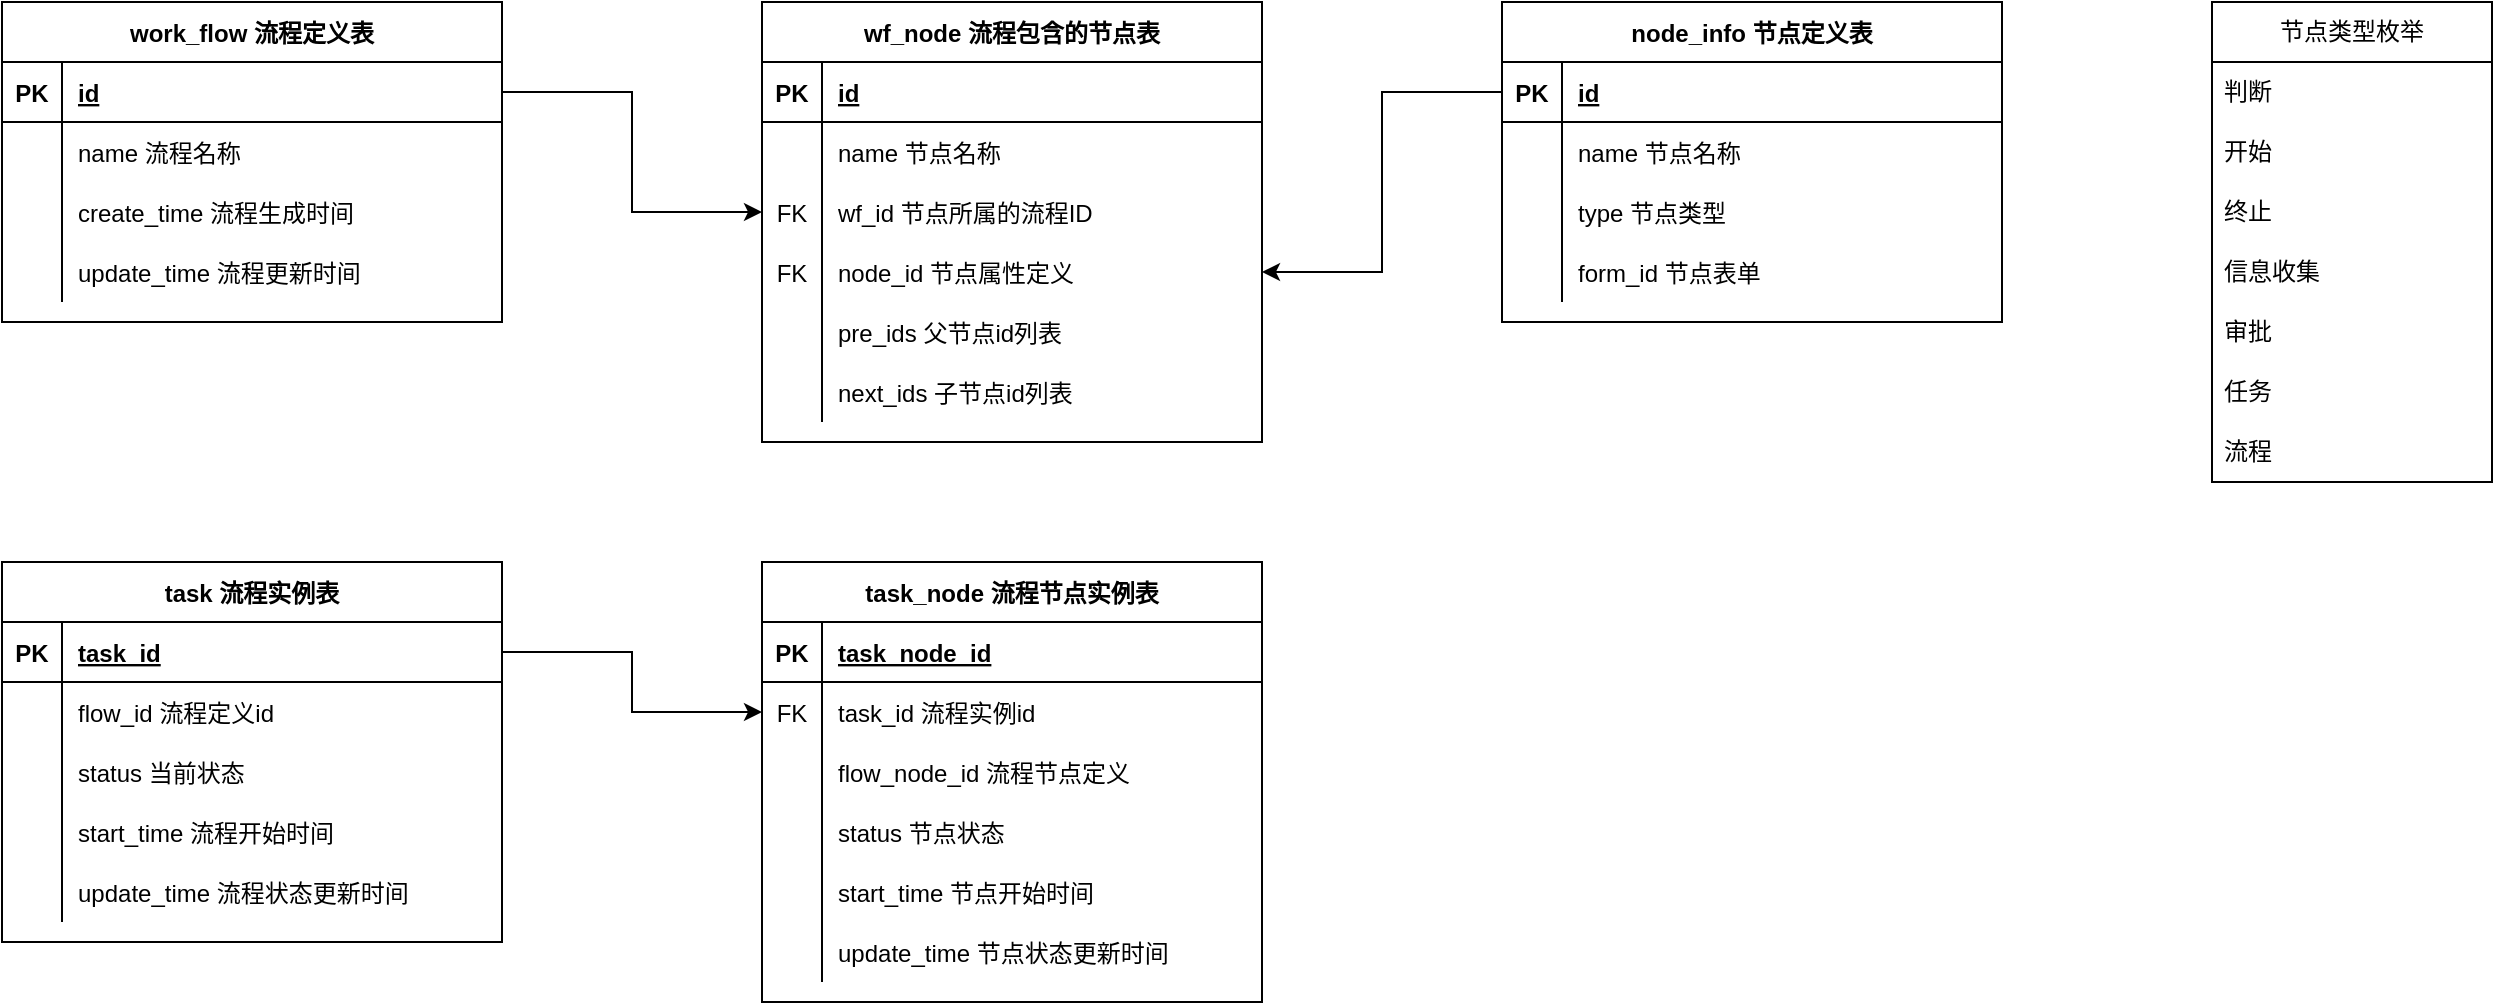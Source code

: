 <mxfile version="21.3.5" type="github">
  <diagram id="R2lEEEUBdFMjLlhIrx00" name="Page-1">
    <mxGraphModel dx="1063" dy="827" grid="1" gridSize="10" guides="1" tooltips="1" connect="1" arrows="1" fold="1" page="1" pageScale="1" pageWidth="850" pageHeight="1100" math="0" shadow="0" extFonts="Permanent Marker^https://fonts.googleapis.com/css?family=Permanent+Marker">
      <root>
        <mxCell id="0" />
        <mxCell id="1" parent="0" />
        <mxCell id="C-vyLk0tnHw3VtMMgP7b-23" value="work_flow 流程定义表" style="shape=table;startSize=30;container=1;collapsible=1;childLayout=tableLayout;fixedRows=1;rowLines=0;fontStyle=1;align=center;resizeLast=1;" parent="1" vertex="1">
          <mxGeometry x="30" y="40" width="250" height="160" as="geometry" />
        </mxCell>
        <mxCell id="C-vyLk0tnHw3VtMMgP7b-24" value="" style="shape=partialRectangle;collapsible=0;dropTarget=0;pointerEvents=0;fillColor=none;points=[[0,0.5],[1,0.5]];portConstraint=eastwest;top=0;left=0;right=0;bottom=1;" parent="C-vyLk0tnHw3VtMMgP7b-23" vertex="1">
          <mxGeometry y="30" width="250" height="30" as="geometry" />
        </mxCell>
        <mxCell id="C-vyLk0tnHw3VtMMgP7b-25" value="PK" style="shape=partialRectangle;overflow=hidden;connectable=0;fillColor=none;top=0;left=0;bottom=0;right=0;fontStyle=1;" parent="C-vyLk0tnHw3VtMMgP7b-24" vertex="1">
          <mxGeometry width="30" height="30" as="geometry">
            <mxRectangle width="30" height="30" as="alternateBounds" />
          </mxGeometry>
        </mxCell>
        <mxCell id="C-vyLk0tnHw3VtMMgP7b-26" value="id" style="shape=partialRectangle;overflow=hidden;connectable=0;fillColor=none;top=0;left=0;bottom=0;right=0;align=left;spacingLeft=6;fontStyle=5;" parent="C-vyLk0tnHw3VtMMgP7b-24" vertex="1">
          <mxGeometry x="30" width="220" height="30" as="geometry">
            <mxRectangle width="220" height="30" as="alternateBounds" />
          </mxGeometry>
        </mxCell>
        <mxCell id="C-vyLk0tnHw3VtMMgP7b-27" value="" style="shape=partialRectangle;collapsible=0;dropTarget=0;pointerEvents=0;fillColor=none;points=[[0,0.5],[1,0.5]];portConstraint=eastwest;top=0;left=0;right=0;bottom=0;" parent="C-vyLk0tnHw3VtMMgP7b-23" vertex="1">
          <mxGeometry y="60" width="250" height="30" as="geometry" />
        </mxCell>
        <mxCell id="C-vyLk0tnHw3VtMMgP7b-28" value="" style="shape=partialRectangle;overflow=hidden;connectable=0;fillColor=none;top=0;left=0;bottom=0;right=0;" parent="C-vyLk0tnHw3VtMMgP7b-27" vertex="1">
          <mxGeometry width="30" height="30" as="geometry">
            <mxRectangle width="30" height="30" as="alternateBounds" />
          </mxGeometry>
        </mxCell>
        <mxCell id="C-vyLk0tnHw3VtMMgP7b-29" value="name 流程名称" style="shape=partialRectangle;overflow=hidden;connectable=0;fillColor=none;top=0;left=0;bottom=0;right=0;align=left;spacingLeft=6;" parent="C-vyLk0tnHw3VtMMgP7b-27" vertex="1">
          <mxGeometry x="30" width="220" height="30" as="geometry">
            <mxRectangle width="220" height="30" as="alternateBounds" />
          </mxGeometry>
        </mxCell>
        <mxCell id="aDg-atfqZNvbi5JdGrfU-12" style="shape=partialRectangle;collapsible=0;dropTarget=0;pointerEvents=0;fillColor=none;points=[[0,0.5],[1,0.5]];portConstraint=eastwest;top=0;left=0;right=0;bottom=0;" vertex="1" parent="C-vyLk0tnHw3VtMMgP7b-23">
          <mxGeometry y="90" width="250" height="30" as="geometry" />
        </mxCell>
        <mxCell id="aDg-atfqZNvbi5JdGrfU-13" style="shape=partialRectangle;overflow=hidden;connectable=0;fillColor=none;top=0;left=0;bottom=0;right=0;" vertex="1" parent="aDg-atfqZNvbi5JdGrfU-12">
          <mxGeometry width="30" height="30" as="geometry">
            <mxRectangle width="30" height="30" as="alternateBounds" />
          </mxGeometry>
        </mxCell>
        <mxCell id="aDg-atfqZNvbi5JdGrfU-14" value="create_time 流程生成时间" style="shape=partialRectangle;overflow=hidden;connectable=0;fillColor=none;top=0;left=0;bottom=0;right=0;align=left;spacingLeft=6;" vertex="1" parent="aDg-atfqZNvbi5JdGrfU-12">
          <mxGeometry x="30" width="220" height="30" as="geometry">
            <mxRectangle width="220" height="30" as="alternateBounds" />
          </mxGeometry>
        </mxCell>
        <mxCell id="aDg-atfqZNvbi5JdGrfU-15" style="shape=partialRectangle;collapsible=0;dropTarget=0;pointerEvents=0;fillColor=none;points=[[0,0.5],[1,0.5]];portConstraint=eastwest;top=0;left=0;right=0;bottom=0;" vertex="1" parent="C-vyLk0tnHw3VtMMgP7b-23">
          <mxGeometry y="120" width="250" height="30" as="geometry" />
        </mxCell>
        <mxCell id="aDg-atfqZNvbi5JdGrfU-16" style="shape=partialRectangle;overflow=hidden;connectable=0;fillColor=none;top=0;left=0;bottom=0;right=0;" vertex="1" parent="aDg-atfqZNvbi5JdGrfU-15">
          <mxGeometry width="30" height="30" as="geometry">
            <mxRectangle width="30" height="30" as="alternateBounds" />
          </mxGeometry>
        </mxCell>
        <mxCell id="aDg-atfqZNvbi5JdGrfU-17" value="update_time 流程更新时间" style="shape=partialRectangle;overflow=hidden;connectable=0;fillColor=none;top=0;left=0;bottom=0;right=0;align=left;spacingLeft=6;" vertex="1" parent="aDg-atfqZNvbi5JdGrfU-15">
          <mxGeometry x="30" width="220" height="30" as="geometry">
            <mxRectangle width="220" height="30" as="alternateBounds" />
          </mxGeometry>
        </mxCell>
        <mxCell id="aDg-atfqZNvbi5JdGrfU-18" value="wf_node 流程包含的节点表" style="shape=table;startSize=30;container=1;collapsible=1;childLayout=tableLayout;fixedRows=1;rowLines=0;fontStyle=1;align=center;resizeLast=1;" vertex="1" parent="1">
          <mxGeometry x="410" y="40" width="250" height="220" as="geometry" />
        </mxCell>
        <mxCell id="aDg-atfqZNvbi5JdGrfU-19" value="" style="shape=partialRectangle;collapsible=0;dropTarget=0;pointerEvents=0;fillColor=none;points=[[0,0.5],[1,0.5]];portConstraint=eastwest;top=0;left=0;right=0;bottom=1;" vertex="1" parent="aDg-atfqZNvbi5JdGrfU-18">
          <mxGeometry y="30" width="250" height="30" as="geometry" />
        </mxCell>
        <mxCell id="aDg-atfqZNvbi5JdGrfU-20" value="PK" style="shape=partialRectangle;overflow=hidden;connectable=0;fillColor=none;top=0;left=0;bottom=0;right=0;fontStyle=1;" vertex="1" parent="aDg-atfqZNvbi5JdGrfU-19">
          <mxGeometry width="30" height="30" as="geometry">
            <mxRectangle width="30" height="30" as="alternateBounds" />
          </mxGeometry>
        </mxCell>
        <mxCell id="aDg-atfqZNvbi5JdGrfU-21" value="id" style="shape=partialRectangle;overflow=hidden;connectable=0;fillColor=none;top=0;left=0;bottom=0;right=0;align=left;spacingLeft=6;fontStyle=5;" vertex="1" parent="aDg-atfqZNvbi5JdGrfU-19">
          <mxGeometry x="30" width="220" height="30" as="geometry">
            <mxRectangle width="220" height="30" as="alternateBounds" />
          </mxGeometry>
        </mxCell>
        <mxCell id="aDg-atfqZNvbi5JdGrfU-22" value="" style="shape=partialRectangle;collapsible=0;dropTarget=0;pointerEvents=0;fillColor=none;points=[[0,0.5],[1,0.5]];portConstraint=eastwest;top=0;left=0;right=0;bottom=0;" vertex="1" parent="aDg-atfqZNvbi5JdGrfU-18">
          <mxGeometry y="60" width="250" height="30" as="geometry" />
        </mxCell>
        <mxCell id="aDg-atfqZNvbi5JdGrfU-23" value="" style="shape=partialRectangle;overflow=hidden;connectable=0;fillColor=none;top=0;left=0;bottom=0;right=0;" vertex="1" parent="aDg-atfqZNvbi5JdGrfU-22">
          <mxGeometry width="30" height="30" as="geometry">
            <mxRectangle width="30" height="30" as="alternateBounds" />
          </mxGeometry>
        </mxCell>
        <mxCell id="aDg-atfqZNvbi5JdGrfU-24" value="name 节点名称" style="shape=partialRectangle;overflow=hidden;connectable=0;fillColor=none;top=0;left=0;bottom=0;right=0;align=left;spacingLeft=6;" vertex="1" parent="aDg-atfqZNvbi5JdGrfU-22">
          <mxGeometry x="30" width="220" height="30" as="geometry">
            <mxRectangle width="220" height="30" as="alternateBounds" />
          </mxGeometry>
        </mxCell>
        <mxCell id="aDg-atfqZNvbi5JdGrfU-25" style="shape=partialRectangle;collapsible=0;dropTarget=0;pointerEvents=0;fillColor=none;points=[[0,0.5],[1,0.5]];portConstraint=eastwest;top=0;left=0;right=0;bottom=0;" vertex="1" parent="aDg-atfqZNvbi5JdGrfU-18">
          <mxGeometry y="90" width="250" height="30" as="geometry" />
        </mxCell>
        <mxCell id="aDg-atfqZNvbi5JdGrfU-26" value="FK" style="shape=partialRectangle;overflow=hidden;connectable=0;fillColor=none;top=0;left=0;bottom=0;right=0;" vertex="1" parent="aDg-atfqZNvbi5JdGrfU-25">
          <mxGeometry width="30" height="30" as="geometry">
            <mxRectangle width="30" height="30" as="alternateBounds" />
          </mxGeometry>
        </mxCell>
        <mxCell id="aDg-atfqZNvbi5JdGrfU-27" value="wf_id 节点所属的流程ID" style="shape=partialRectangle;overflow=hidden;connectable=0;fillColor=none;top=0;left=0;bottom=0;right=0;align=left;spacingLeft=6;" vertex="1" parent="aDg-atfqZNvbi5JdGrfU-25">
          <mxGeometry x="30" width="220" height="30" as="geometry">
            <mxRectangle width="220" height="30" as="alternateBounds" />
          </mxGeometry>
        </mxCell>
        <mxCell id="aDg-atfqZNvbi5JdGrfU-28" style="shape=partialRectangle;collapsible=0;dropTarget=0;pointerEvents=0;fillColor=none;points=[[0,0.5],[1,0.5]];portConstraint=eastwest;top=0;left=0;right=0;bottom=0;" vertex="1" parent="aDg-atfqZNvbi5JdGrfU-18">
          <mxGeometry y="120" width="250" height="30" as="geometry" />
        </mxCell>
        <mxCell id="aDg-atfqZNvbi5JdGrfU-29" value="FK" style="shape=partialRectangle;overflow=hidden;connectable=0;fillColor=none;top=0;left=0;bottom=0;right=0;" vertex="1" parent="aDg-atfqZNvbi5JdGrfU-28">
          <mxGeometry width="30" height="30" as="geometry">
            <mxRectangle width="30" height="30" as="alternateBounds" />
          </mxGeometry>
        </mxCell>
        <mxCell id="aDg-atfqZNvbi5JdGrfU-30" value="node_id 节点属性定义" style="shape=partialRectangle;overflow=hidden;connectable=0;fillColor=none;top=0;left=0;bottom=0;right=0;align=left;spacingLeft=6;" vertex="1" parent="aDg-atfqZNvbi5JdGrfU-28">
          <mxGeometry x="30" width="220" height="30" as="geometry">
            <mxRectangle width="220" height="30" as="alternateBounds" />
          </mxGeometry>
        </mxCell>
        <mxCell id="aDg-atfqZNvbi5JdGrfU-76" style="shape=partialRectangle;collapsible=0;dropTarget=0;pointerEvents=0;fillColor=none;points=[[0,0.5],[1,0.5]];portConstraint=eastwest;top=0;left=0;right=0;bottom=0;" vertex="1" parent="aDg-atfqZNvbi5JdGrfU-18">
          <mxGeometry y="150" width="250" height="30" as="geometry" />
        </mxCell>
        <mxCell id="aDg-atfqZNvbi5JdGrfU-77" style="shape=partialRectangle;overflow=hidden;connectable=0;fillColor=none;top=0;left=0;bottom=0;right=0;" vertex="1" parent="aDg-atfqZNvbi5JdGrfU-76">
          <mxGeometry width="30" height="30" as="geometry">
            <mxRectangle width="30" height="30" as="alternateBounds" />
          </mxGeometry>
        </mxCell>
        <mxCell id="aDg-atfqZNvbi5JdGrfU-78" value="pre_ids 父节点id列表" style="shape=partialRectangle;overflow=hidden;connectable=0;fillColor=none;top=0;left=0;bottom=0;right=0;align=left;spacingLeft=6;" vertex="1" parent="aDg-atfqZNvbi5JdGrfU-76">
          <mxGeometry x="30" width="220" height="30" as="geometry">
            <mxRectangle width="220" height="30" as="alternateBounds" />
          </mxGeometry>
        </mxCell>
        <mxCell id="aDg-atfqZNvbi5JdGrfU-72" style="shape=partialRectangle;collapsible=0;dropTarget=0;pointerEvents=0;fillColor=none;points=[[0,0.5],[1,0.5]];portConstraint=eastwest;top=0;left=0;right=0;bottom=0;" vertex="1" parent="aDg-atfqZNvbi5JdGrfU-18">
          <mxGeometry y="180" width="250" height="30" as="geometry" />
        </mxCell>
        <mxCell id="aDg-atfqZNvbi5JdGrfU-73" style="shape=partialRectangle;overflow=hidden;connectable=0;fillColor=none;top=0;left=0;bottom=0;right=0;" vertex="1" parent="aDg-atfqZNvbi5JdGrfU-72">
          <mxGeometry width="30" height="30" as="geometry">
            <mxRectangle width="30" height="30" as="alternateBounds" />
          </mxGeometry>
        </mxCell>
        <mxCell id="aDg-atfqZNvbi5JdGrfU-74" value="next_ids 子节点id列表" style="shape=partialRectangle;overflow=hidden;connectable=0;fillColor=none;top=0;left=0;bottom=0;right=0;align=left;spacingLeft=6;" vertex="1" parent="aDg-atfqZNvbi5JdGrfU-72">
          <mxGeometry x="30" width="220" height="30" as="geometry">
            <mxRectangle width="220" height="30" as="alternateBounds" />
          </mxGeometry>
        </mxCell>
        <mxCell id="aDg-atfqZNvbi5JdGrfU-34" value="node_info 节点定义表" style="shape=table;startSize=30;container=1;collapsible=1;childLayout=tableLayout;fixedRows=1;rowLines=0;fontStyle=1;align=center;resizeLast=1;" vertex="1" parent="1">
          <mxGeometry x="780" y="40" width="250" height="160" as="geometry" />
        </mxCell>
        <mxCell id="aDg-atfqZNvbi5JdGrfU-35" value="" style="shape=partialRectangle;collapsible=0;dropTarget=0;pointerEvents=0;fillColor=none;points=[[0,0.5],[1,0.5]];portConstraint=eastwest;top=0;left=0;right=0;bottom=1;" vertex="1" parent="aDg-atfqZNvbi5JdGrfU-34">
          <mxGeometry y="30" width="250" height="30" as="geometry" />
        </mxCell>
        <mxCell id="aDg-atfqZNvbi5JdGrfU-36" value="PK" style="shape=partialRectangle;overflow=hidden;connectable=0;fillColor=none;top=0;left=0;bottom=0;right=0;fontStyle=1;" vertex="1" parent="aDg-atfqZNvbi5JdGrfU-35">
          <mxGeometry width="30" height="30" as="geometry">
            <mxRectangle width="30" height="30" as="alternateBounds" />
          </mxGeometry>
        </mxCell>
        <mxCell id="aDg-atfqZNvbi5JdGrfU-37" value="id" style="shape=partialRectangle;overflow=hidden;connectable=0;fillColor=none;top=0;left=0;bottom=0;right=0;align=left;spacingLeft=6;fontStyle=5;" vertex="1" parent="aDg-atfqZNvbi5JdGrfU-35">
          <mxGeometry x="30" width="220" height="30" as="geometry">
            <mxRectangle width="220" height="30" as="alternateBounds" />
          </mxGeometry>
        </mxCell>
        <mxCell id="aDg-atfqZNvbi5JdGrfU-38" value="" style="shape=partialRectangle;collapsible=0;dropTarget=0;pointerEvents=0;fillColor=none;points=[[0,0.5],[1,0.5]];portConstraint=eastwest;top=0;left=0;right=0;bottom=0;" vertex="1" parent="aDg-atfqZNvbi5JdGrfU-34">
          <mxGeometry y="60" width="250" height="30" as="geometry" />
        </mxCell>
        <mxCell id="aDg-atfqZNvbi5JdGrfU-39" value="" style="shape=partialRectangle;overflow=hidden;connectable=0;fillColor=none;top=0;left=0;bottom=0;right=0;" vertex="1" parent="aDg-atfqZNvbi5JdGrfU-38">
          <mxGeometry width="30" height="30" as="geometry">
            <mxRectangle width="30" height="30" as="alternateBounds" />
          </mxGeometry>
        </mxCell>
        <mxCell id="aDg-atfqZNvbi5JdGrfU-40" value="name 节点名称" style="shape=partialRectangle;overflow=hidden;connectable=0;fillColor=none;top=0;left=0;bottom=0;right=0;align=left;spacingLeft=6;" vertex="1" parent="aDg-atfqZNvbi5JdGrfU-38">
          <mxGeometry x="30" width="220" height="30" as="geometry">
            <mxRectangle width="220" height="30" as="alternateBounds" />
          </mxGeometry>
        </mxCell>
        <mxCell id="aDg-atfqZNvbi5JdGrfU-41" style="shape=partialRectangle;collapsible=0;dropTarget=0;pointerEvents=0;fillColor=none;points=[[0,0.5],[1,0.5]];portConstraint=eastwest;top=0;left=0;right=0;bottom=0;" vertex="1" parent="aDg-atfqZNvbi5JdGrfU-34">
          <mxGeometry y="90" width="250" height="30" as="geometry" />
        </mxCell>
        <mxCell id="aDg-atfqZNvbi5JdGrfU-42" style="shape=partialRectangle;overflow=hidden;connectable=0;fillColor=none;top=0;left=0;bottom=0;right=0;" vertex="1" parent="aDg-atfqZNvbi5JdGrfU-41">
          <mxGeometry width="30" height="30" as="geometry">
            <mxRectangle width="30" height="30" as="alternateBounds" />
          </mxGeometry>
        </mxCell>
        <mxCell id="aDg-atfqZNvbi5JdGrfU-43" value="type 节点类型" style="shape=partialRectangle;overflow=hidden;connectable=0;fillColor=none;top=0;left=0;bottom=0;right=0;align=left;spacingLeft=6;" vertex="1" parent="aDg-atfqZNvbi5JdGrfU-41">
          <mxGeometry x="30" width="220" height="30" as="geometry">
            <mxRectangle width="220" height="30" as="alternateBounds" />
          </mxGeometry>
        </mxCell>
        <mxCell id="aDg-atfqZNvbi5JdGrfU-44" style="shape=partialRectangle;collapsible=0;dropTarget=0;pointerEvents=0;fillColor=none;points=[[0,0.5],[1,0.5]];portConstraint=eastwest;top=0;left=0;right=0;bottom=0;" vertex="1" parent="aDg-atfqZNvbi5JdGrfU-34">
          <mxGeometry y="120" width="250" height="30" as="geometry" />
        </mxCell>
        <mxCell id="aDg-atfqZNvbi5JdGrfU-45" style="shape=partialRectangle;overflow=hidden;connectable=0;fillColor=none;top=0;left=0;bottom=0;right=0;" vertex="1" parent="aDg-atfqZNvbi5JdGrfU-44">
          <mxGeometry width="30" height="30" as="geometry">
            <mxRectangle width="30" height="30" as="alternateBounds" />
          </mxGeometry>
        </mxCell>
        <mxCell id="aDg-atfqZNvbi5JdGrfU-46" value="form_id 节点表单" style="shape=partialRectangle;overflow=hidden;connectable=0;fillColor=none;top=0;left=0;bottom=0;right=0;align=left;spacingLeft=6;" vertex="1" parent="aDg-atfqZNvbi5JdGrfU-44">
          <mxGeometry x="30" width="220" height="30" as="geometry">
            <mxRectangle width="220" height="30" as="alternateBounds" />
          </mxGeometry>
        </mxCell>
        <mxCell id="aDg-atfqZNvbi5JdGrfU-50" style="edgeStyle=orthogonalEdgeStyle;rounded=0;orthogonalLoop=1;jettySize=auto;html=1;" edge="1" parent="1" source="C-vyLk0tnHw3VtMMgP7b-24" target="aDg-atfqZNvbi5JdGrfU-25">
          <mxGeometry relative="1" as="geometry" />
        </mxCell>
        <mxCell id="aDg-atfqZNvbi5JdGrfU-51" style="edgeStyle=orthogonalEdgeStyle;rounded=0;orthogonalLoop=1;jettySize=auto;html=1;" edge="1" parent="1" source="aDg-atfqZNvbi5JdGrfU-35" target="aDg-atfqZNvbi5JdGrfU-28">
          <mxGeometry relative="1" as="geometry" />
        </mxCell>
        <mxCell id="aDg-atfqZNvbi5JdGrfU-65" value="节点类型枚举" style="swimlane;fontStyle=0;childLayout=stackLayout;horizontal=1;startSize=30;horizontalStack=0;resizeParent=1;resizeParentMax=0;resizeLast=0;collapsible=1;marginBottom=0;whiteSpace=wrap;html=1;" vertex="1" parent="1">
          <mxGeometry x="1135" y="40" width="140" height="240" as="geometry" />
        </mxCell>
        <mxCell id="aDg-atfqZNvbi5JdGrfU-66" value="判断" style="text;strokeColor=none;fillColor=none;align=left;verticalAlign=middle;spacingLeft=4;spacingRight=4;overflow=hidden;points=[[0,0.5],[1,0.5]];portConstraint=eastwest;rotatable=0;whiteSpace=wrap;html=1;" vertex="1" parent="aDg-atfqZNvbi5JdGrfU-65">
          <mxGeometry y="30" width="140" height="30" as="geometry" />
        </mxCell>
        <mxCell id="aDg-atfqZNvbi5JdGrfU-67" value="开始" style="text;strokeColor=none;fillColor=none;align=left;verticalAlign=middle;spacingLeft=4;spacingRight=4;overflow=hidden;points=[[0,0.5],[1,0.5]];portConstraint=eastwest;rotatable=0;whiteSpace=wrap;html=1;" vertex="1" parent="aDg-atfqZNvbi5JdGrfU-65">
          <mxGeometry y="60" width="140" height="30" as="geometry" />
        </mxCell>
        <mxCell id="aDg-atfqZNvbi5JdGrfU-68" value="终止" style="text;strokeColor=none;fillColor=none;align=left;verticalAlign=middle;spacingLeft=4;spacingRight=4;overflow=hidden;points=[[0,0.5],[1,0.5]];portConstraint=eastwest;rotatable=0;whiteSpace=wrap;html=1;" vertex="1" parent="aDg-atfqZNvbi5JdGrfU-65">
          <mxGeometry y="90" width="140" height="30" as="geometry" />
        </mxCell>
        <mxCell id="aDg-atfqZNvbi5JdGrfU-69" value="信息收集" style="text;strokeColor=none;fillColor=none;align=left;verticalAlign=middle;spacingLeft=4;spacingRight=4;overflow=hidden;points=[[0,0.5],[1,0.5]];portConstraint=eastwest;rotatable=0;whiteSpace=wrap;html=1;" vertex="1" parent="aDg-atfqZNvbi5JdGrfU-65">
          <mxGeometry y="120" width="140" height="30" as="geometry" />
        </mxCell>
        <mxCell id="aDg-atfqZNvbi5JdGrfU-70" value="审批" style="text;strokeColor=none;fillColor=none;align=left;verticalAlign=middle;spacingLeft=4;spacingRight=4;overflow=hidden;points=[[0,0.5],[1,0.5]];portConstraint=eastwest;rotatable=0;whiteSpace=wrap;html=1;" vertex="1" parent="aDg-atfqZNvbi5JdGrfU-65">
          <mxGeometry y="150" width="140" height="30" as="geometry" />
        </mxCell>
        <mxCell id="aDg-atfqZNvbi5JdGrfU-71" value="任务" style="text;strokeColor=none;fillColor=none;align=left;verticalAlign=middle;spacingLeft=4;spacingRight=4;overflow=hidden;points=[[0,0.5],[1,0.5]];portConstraint=eastwest;rotatable=0;whiteSpace=wrap;html=1;" vertex="1" parent="aDg-atfqZNvbi5JdGrfU-65">
          <mxGeometry y="180" width="140" height="30" as="geometry" />
        </mxCell>
        <mxCell id="aDg-atfqZNvbi5JdGrfU-75" value="流程" style="text;strokeColor=none;fillColor=none;align=left;verticalAlign=middle;spacingLeft=4;spacingRight=4;overflow=hidden;points=[[0,0.5],[1,0.5]];portConstraint=eastwest;rotatable=0;whiteSpace=wrap;html=1;" vertex="1" parent="aDg-atfqZNvbi5JdGrfU-65">
          <mxGeometry y="210" width="140" height="30" as="geometry" />
        </mxCell>
        <mxCell id="aDg-atfqZNvbi5JdGrfU-79" value="task 流程实例表" style="shape=table;startSize=30;container=1;collapsible=1;childLayout=tableLayout;fixedRows=1;rowLines=0;fontStyle=1;align=center;resizeLast=1;" vertex="1" parent="1">
          <mxGeometry x="30" y="320" width="250" height="190" as="geometry" />
        </mxCell>
        <mxCell id="aDg-atfqZNvbi5JdGrfU-80" value="" style="shape=partialRectangle;collapsible=0;dropTarget=0;pointerEvents=0;fillColor=none;points=[[0,0.5],[1,0.5]];portConstraint=eastwest;top=0;left=0;right=0;bottom=1;" vertex="1" parent="aDg-atfqZNvbi5JdGrfU-79">
          <mxGeometry y="30" width="250" height="30" as="geometry" />
        </mxCell>
        <mxCell id="aDg-atfqZNvbi5JdGrfU-81" value="PK" style="shape=partialRectangle;overflow=hidden;connectable=0;fillColor=none;top=0;left=0;bottom=0;right=0;fontStyle=1;" vertex="1" parent="aDg-atfqZNvbi5JdGrfU-80">
          <mxGeometry width="30" height="30" as="geometry">
            <mxRectangle width="30" height="30" as="alternateBounds" />
          </mxGeometry>
        </mxCell>
        <mxCell id="aDg-atfqZNvbi5JdGrfU-82" value="task_id" style="shape=partialRectangle;overflow=hidden;connectable=0;fillColor=none;top=0;left=0;bottom=0;right=0;align=left;spacingLeft=6;fontStyle=5;" vertex="1" parent="aDg-atfqZNvbi5JdGrfU-80">
          <mxGeometry x="30" width="220" height="30" as="geometry">
            <mxRectangle width="220" height="30" as="alternateBounds" />
          </mxGeometry>
        </mxCell>
        <mxCell id="aDg-atfqZNvbi5JdGrfU-83" value="" style="shape=partialRectangle;collapsible=0;dropTarget=0;pointerEvents=0;fillColor=none;points=[[0,0.5],[1,0.5]];portConstraint=eastwest;top=0;left=0;right=0;bottom=0;" vertex="1" parent="aDg-atfqZNvbi5JdGrfU-79">
          <mxGeometry y="60" width="250" height="30" as="geometry" />
        </mxCell>
        <mxCell id="aDg-atfqZNvbi5JdGrfU-84" value="" style="shape=partialRectangle;overflow=hidden;connectable=0;fillColor=none;top=0;left=0;bottom=0;right=0;" vertex="1" parent="aDg-atfqZNvbi5JdGrfU-83">
          <mxGeometry width="30" height="30" as="geometry">
            <mxRectangle width="30" height="30" as="alternateBounds" />
          </mxGeometry>
        </mxCell>
        <mxCell id="aDg-atfqZNvbi5JdGrfU-85" value="flow_id 流程定义id" style="shape=partialRectangle;overflow=hidden;connectable=0;fillColor=none;top=0;left=0;bottom=0;right=0;align=left;spacingLeft=6;" vertex="1" parent="aDg-atfqZNvbi5JdGrfU-83">
          <mxGeometry x="30" width="220" height="30" as="geometry">
            <mxRectangle width="220" height="30" as="alternateBounds" />
          </mxGeometry>
        </mxCell>
        <mxCell id="aDg-atfqZNvbi5JdGrfU-92" style="shape=partialRectangle;collapsible=0;dropTarget=0;pointerEvents=0;fillColor=none;points=[[0,0.5],[1,0.5]];portConstraint=eastwest;top=0;left=0;right=0;bottom=0;" vertex="1" parent="aDg-atfqZNvbi5JdGrfU-79">
          <mxGeometry y="90" width="250" height="30" as="geometry" />
        </mxCell>
        <mxCell id="aDg-atfqZNvbi5JdGrfU-93" style="shape=partialRectangle;overflow=hidden;connectable=0;fillColor=none;top=0;left=0;bottom=0;right=0;" vertex="1" parent="aDg-atfqZNvbi5JdGrfU-92">
          <mxGeometry width="30" height="30" as="geometry">
            <mxRectangle width="30" height="30" as="alternateBounds" />
          </mxGeometry>
        </mxCell>
        <mxCell id="aDg-atfqZNvbi5JdGrfU-94" value="status 当前状态" style="shape=partialRectangle;overflow=hidden;connectable=0;fillColor=none;top=0;left=0;bottom=0;right=0;align=left;spacingLeft=6;" vertex="1" parent="aDg-atfqZNvbi5JdGrfU-92">
          <mxGeometry x="30" width="220" height="30" as="geometry">
            <mxRectangle width="220" height="30" as="alternateBounds" />
          </mxGeometry>
        </mxCell>
        <mxCell id="aDg-atfqZNvbi5JdGrfU-86" style="shape=partialRectangle;collapsible=0;dropTarget=0;pointerEvents=0;fillColor=none;points=[[0,0.5],[1,0.5]];portConstraint=eastwest;top=0;left=0;right=0;bottom=0;" vertex="1" parent="aDg-atfqZNvbi5JdGrfU-79">
          <mxGeometry y="120" width="250" height="30" as="geometry" />
        </mxCell>
        <mxCell id="aDg-atfqZNvbi5JdGrfU-87" style="shape=partialRectangle;overflow=hidden;connectable=0;fillColor=none;top=0;left=0;bottom=0;right=0;" vertex="1" parent="aDg-atfqZNvbi5JdGrfU-86">
          <mxGeometry width="30" height="30" as="geometry">
            <mxRectangle width="30" height="30" as="alternateBounds" />
          </mxGeometry>
        </mxCell>
        <mxCell id="aDg-atfqZNvbi5JdGrfU-88" value="start_time 流程开始时间" style="shape=partialRectangle;overflow=hidden;connectable=0;fillColor=none;top=0;left=0;bottom=0;right=0;align=left;spacingLeft=6;" vertex="1" parent="aDg-atfqZNvbi5JdGrfU-86">
          <mxGeometry x="30" width="220" height="30" as="geometry">
            <mxRectangle width="220" height="30" as="alternateBounds" />
          </mxGeometry>
        </mxCell>
        <mxCell id="aDg-atfqZNvbi5JdGrfU-89" style="shape=partialRectangle;collapsible=0;dropTarget=0;pointerEvents=0;fillColor=none;points=[[0,0.5],[1,0.5]];portConstraint=eastwest;top=0;left=0;right=0;bottom=0;" vertex="1" parent="aDg-atfqZNvbi5JdGrfU-79">
          <mxGeometry y="150" width="250" height="30" as="geometry" />
        </mxCell>
        <mxCell id="aDg-atfqZNvbi5JdGrfU-90" style="shape=partialRectangle;overflow=hidden;connectable=0;fillColor=none;top=0;left=0;bottom=0;right=0;" vertex="1" parent="aDg-atfqZNvbi5JdGrfU-89">
          <mxGeometry width="30" height="30" as="geometry">
            <mxRectangle width="30" height="30" as="alternateBounds" />
          </mxGeometry>
        </mxCell>
        <mxCell id="aDg-atfqZNvbi5JdGrfU-91" value="update_time 流程状态更新时间" style="shape=partialRectangle;overflow=hidden;connectable=0;fillColor=none;top=0;left=0;bottom=0;right=0;align=left;spacingLeft=6;" vertex="1" parent="aDg-atfqZNvbi5JdGrfU-89">
          <mxGeometry x="30" width="220" height="30" as="geometry">
            <mxRectangle width="220" height="30" as="alternateBounds" />
          </mxGeometry>
        </mxCell>
        <mxCell id="aDg-atfqZNvbi5JdGrfU-95" value="task_node 流程节点实例表" style="shape=table;startSize=30;container=1;collapsible=1;childLayout=tableLayout;fixedRows=1;rowLines=0;fontStyle=1;align=center;resizeLast=1;" vertex="1" parent="1">
          <mxGeometry x="410" y="320" width="250" height="220" as="geometry" />
        </mxCell>
        <mxCell id="aDg-atfqZNvbi5JdGrfU-96" value="" style="shape=partialRectangle;collapsible=0;dropTarget=0;pointerEvents=0;fillColor=none;points=[[0,0.5],[1,0.5]];portConstraint=eastwest;top=0;left=0;right=0;bottom=1;" vertex="1" parent="aDg-atfqZNvbi5JdGrfU-95">
          <mxGeometry y="30" width="250" height="30" as="geometry" />
        </mxCell>
        <mxCell id="aDg-atfqZNvbi5JdGrfU-97" value="PK" style="shape=partialRectangle;overflow=hidden;connectable=0;fillColor=none;top=0;left=0;bottom=0;right=0;fontStyle=1;" vertex="1" parent="aDg-atfqZNvbi5JdGrfU-96">
          <mxGeometry width="30" height="30" as="geometry">
            <mxRectangle width="30" height="30" as="alternateBounds" />
          </mxGeometry>
        </mxCell>
        <mxCell id="aDg-atfqZNvbi5JdGrfU-98" value="task_node_id" style="shape=partialRectangle;overflow=hidden;connectable=0;fillColor=none;top=0;left=0;bottom=0;right=0;align=left;spacingLeft=6;fontStyle=5;" vertex="1" parent="aDg-atfqZNvbi5JdGrfU-96">
          <mxGeometry x="30" width="220" height="30" as="geometry">
            <mxRectangle width="220" height="30" as="alternateBounds" />
          </mxGeometry>
        </mxCell>
        <mxCell id="aDg-atfqZNvbi5JdGrfU-114" style="shape=partialRectangle;collapsible=0;dropTarget=0;pointerEvents=0;fillColor=none;points=[[0,0.5],[1,0.5]];portConstraint=eastwest;top=0;left=0;right=0;bottom=0;" vertex="1" parent="aDg-atfqZNvbi5JdGrfU-95">
          <mxGeometry y="60" width="250" height="30" as="geometry" />
        </mxCell>
        <mxCell id="aDg-atfqZNvbi5JdGrfU-115" value="FK" style="shape=partialRectangle;overflow=hidden;connectable=0;fillColor=none;top=0;left=0;bottom=0;right=0;" vertex="1" parent="aDg-atfqZNvbi5JdGrfU-114">
          <mxGeometry width="30" height="30" as="geometry">
            <mxRectangle width="30" height="30" as="alternateBounds" />
          </mxGeometry>
        </mxCell>
        <mxCell id="aDg-atfqZNvbi5JdGrfU-116" value="task_id 流程实例id" style="shape=partialRectangle;overflow=hidden;connectable=0;fillColor=none;top=0;left=0;bottom=0;right=0;align=left;spacingLeft=6;" vertex="1" parent="aDg-atfqZNvbi5JdGrfU-114">
          <mxGeometry x="30" width="220" height="30" as="geometry">
            <mxRectangle width="220" height="30" as="alternateBounds" />
          </mxGeometry>
        </mxCell>
        <mxCell id="aDg-atfqZNvbi5JdGrfU-99" value="" style="shape=partialRectangle;collapsible=0;dropTarget=0;pointerEvents=0;fillColor=none;points=[[0,0.5],[1,0.5]];portConstraint=eastwest;top=0;left=0;right=0;bottom=0;" vertex="1" parent="aDg-atfqZNvbi5JdGrfU-95">
          <mxGeometry y="90" width="250" height="30" as="geometry" />
        </mxCell>
        <mxCell id="aDg-atfqZNvbi5JdGrfU-100" value="" style="shape=partialRectangle;overflow=hidden;connectable=0;fillColor=none;top=0;left=0;bottom=0;right=0;" vertex="1" parent="aDg-atfqZNvbi5JdGrfU-99">
          <mxGeometry width="30" height="30" as="geometry">
            <mxRectangle width="30" height="30" as="alternateBounds" />
          </mxGeometry>
        </mxCell>
        <mxCell id="aDg-atfqZNvbi5JdGrfU-101" value="flow_node_id 流程节点定义" style="shape=partialRectangle;overflow=hidden;connectable=0;fillColor=none;top=0;left=0;bottom=0;right=0;align=left;spacingLeft=6;" vertex="1" parent="aDg-atfqZNvbi5JdGrfU-99">
          <mxGeometry x="30" width="220" height="30" as="geometry">
            <mxRectangle width="220" height="30" as="alternateBounds" />
          </mxGeometry>
        </mxCell>
        <mxCell id="aDg-atfqZNvbi5JdGrfU-102" style="shape=partialRectangle;collapsible=0;dropTarget=0;pointerEvents=0;fillColor=none;points=[[0,0.5],[1,0.5]];portConstraint=eastwest;top=0;left=0;right=0;bottom=0;" vertex="1" parent="aDg-atfqZNvbi5JdGrfU-95">
          <mxGeometry y="120" width="250" height="30" as="geometry" />
        </mxCell>
        <mxCell id="aDg-atfqZNvbi5JdGrfU-103" value="" style="shape=partialRectangle;overflow=hidden;connectable=0;fillColor=none;top=0;left=0;bottom=0;right=0;" vertex="1" parent="aDg-atfqZNvbi5JdGrfU-102">
          <mxGeometry width="30" height="30" as="geometry">
            <mxRectangle width="30" height="30" as="alternateBounds" />
          </mxGeometry>
        </mxCell>
        <mxCell id="aDg-atfqZNvbi5JdGrfU-104" value="status 节点状态" style="shape=partialRectangle;overflow=hidden;connectable=0;fillColor=none;top=0;left=0;bottom=0;right=0;align=left;spacingLeft=6;" vertex="1" parent="aDg-atfqZNvbi5JdGrfU-102">
          <mxGeometry x="30" width="220" height="30" as="geometry">
            <mxRectangle width="220" height="30" as="alternateBounds" />
          </mxGeometry>
        </mxCell>
        <mxCell id="aDg-atfqZNvbi5JdGrfU-105" style="shape=partialRectangle;collapsible=0;dropTarget=0;pointerEvents=0;fillColor=none;points=[[0,0.5],[1,0.5]];portConstraint=eastwest;top=0;left=0;right=0;bottom=0;" vertex="1" parent="aDg-atfqZNvbi5JdGrfU-95">
          <mxGeometry y="150" width="250" height="30" as="geometry" />
        </mxCell>
        <mxCell id="aDg-atfqZNvbi5JdGrfU-106" value="" style="shape=partialRectangle;overflow=hidden;connectable=0;fillColor=none;top=0;left=0;bottom=0;right=0;" vertex="1" parent="aDg-atfqZNvbi5JdGrfU-105">
          <mxGeometry width="30" height="30" as="geometry">
            <mxRectangle width="30" height="30" as="alternateBounds" />
          </mxGeometry>
        </mxCell>
        <mxCell id="aDg-atfqZNvbi5JdGrfU-107" value="start_time 节点开始时间" style="shape=partialRectangle;overflow=hidden;connectable=0;fillColor=none;top=0;left=0;bottom=0;right=0;align=left;spacingLeft=6;" vertex="1" parent="aDg-atfqZNvbi5JdGrfU-105">
          <mxGeometry x="30" width="220" height="30" as="geometry">
            <mxRectangle width="220" height="30" as="alternateBounds" />
          </mxGeometry>
        </mxCell>
        <mxCell id="aDg-atfqZNvbi5JdGrfU-108" style="shape=partialRectangle;collapsible=0;dropTarget=0;pointerEvents=0;fillColor=none;points=[[0,0.5],[1,0.5]];portConstraint=eastwest;top=0;left=0;right=0;bottom=0;" vertex="1" parent="aDg-atfqZNvbi5JdGrfU-95">
          <mxGeometry y="180" width="250" height="30" as="geometry" />
        </mxCell>
        <mxCell id="aDg-atfqZNvbi5JdGrfU-109" style="shape=partialRectangle;overflow=hidden;connectable=0;fillColor=none;top=0;left=0;bottom=0;right=0;" vertex="1" parent="aDg-atfqZNvbi5JdGrfU-108">
          <mxGeometry width="30" height="30" as="geometry">
            <mxRectangle width="30" height="30" as="alternateBounds" />
          </mxGeometry>
        </mxCell>
        <mxCell id="aDg-atfqZNvbi5JdGrfU-110" value="update_time 节点状态更新时间" style="shape=partialRectangle;overflow=hidden;connectable=0;fillColor=none;top=0;left=0;bottom=0;right=0;align=left;spacingLeft=6;" vertex="1" parent="aDg-atfqZNvbi5JdGrfU-108">
          <mxGeometry x="30" width="220" height="30" as="geometry">
            <mxRectangle width="220" height="30" as="alternateBounds" />
          </mxGeometry>
        </mxCell>
        <mxCell id="aDg-atfqZNvbi5JdGrfU-117" style="edgeStyle=orthogonalEdgeStyle;rounded=0;orthogonalLoop=1;jettySize=auto;html=1;entryX=0;entryY=0.5;entryDx=0;entryDy=0;" edge="1" parent="1" source="aDg-atfqZNvbi5JdGrfU-80" target="aDg-atfqZNvbi5JdGrfU-114">
          <mxGeometry relative="1" as="geometry" />
        </mxCell>
      </root>
    </mxGraphModel>
  </diagram>
</mxfile>
